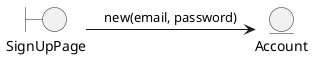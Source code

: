 @startuml
boundary SignUpPage
entity Account

(SignUpPage) -> (Account): new(email, password)

@enduml
